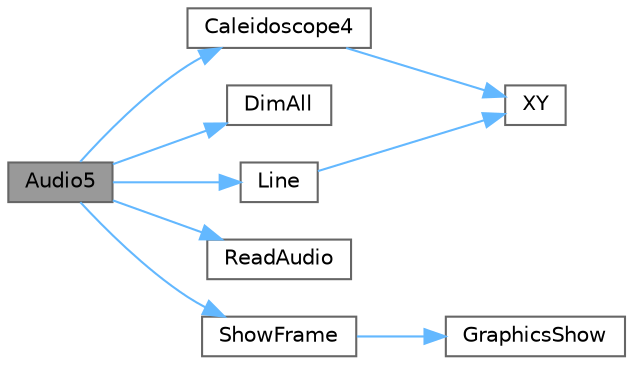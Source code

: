 digraph "Audio5"
{
 // INTERACTIVE_SVG=YES
 // LATEX_PDF_SIZE
  bgcolor="transparent";
  edge [fontname=Helvetica,fontsize=10,labelfontname=Helvetica,labelfontsize=10];
  node [fontname=Helvetica,fontsize=10,shape=box,height=0.2,width=0.4];
  rankdir="LR";
  Node1 [id="Node000001",label="Audio5",height=0.2,width=0.4,color="gray40", fillcolor="grey60", style="filled", fontcolor="black",tooltip=" "];
  Node1 -> Node2 [id="edge1_Node000001_Node000002",color="steelblue1",style="solid",tooltip=" "];
  Node2 [id="Node000002",label="Caleidoscope4",height=0.2,width=0.4,color="grey40", fillcolor="white", style="filled",URL="$d6/d43/funky_8cpp_a8ecbbfb464df573b306f6245f6f7f9e4.html#a8ecbbfb464df573b306f6245f6f7f9e4",tooltip=" "];
  Node2 -> Node3 [id="edge2_Node000002_Node000003",color="steelblue1",style="solid",tooltip=" "];
  Node3 [id="Node000003",label="XY",height=0.2,width=0.4,color="grey40", fillcolor="white", style="filled",URL="$d6/d43/funky_8cpp_a1588dd85b5eadaa062cf10ab251f486f.html#a1588dd85b5eadaa062cf10ab251f486f",tooltip=" "];
  Node1 -> Node4 [id="edge3_Node000001_Node000004",color="steelblue1",style="solid",tooltip=" "];
  Node4 [id="Node000004",label="DimAll",height=0.2,width=0.4,color="grey40", fillcolor="white", style="filled",URL="$d6/d43/funky_8cpp_a9e8693c3e60974108ad9a80f3c741159.html#a9e8693c3e60974108ad9a80f3c741159",tooltip=" "];
  Node1 -> Node5 [id="edge4_Node000001_Node000005",color="steelblue1",style="solid",tooltip=" "];
  Node5 [id="Node000005",label="Line",height=0.2,width=0.4,color="grey40", fillcolor="white", style="filled",URL="$d6/d43/funky_8cpp_ae4115b5faae21c6d68c9083e2955a9e0.html#ae4115b5faae21c6d68c9083e2955a9e0",tooltip=" "];
  Node5 -> Node3 [id="edge5_Node000005_Node000003",color="steelblue1",style="solid",tooltip=" "];
  Node1 -> Node6 [id="edge6_Node000001_Node000006",color="steelblue1",style="solid",tooltip=" "];
  Node6 [id="Node000006",label="ReadAudio",height=0.2,width=0.4,color="grey40", fillcolor="white", style="filled",URL="$d6/d43/funky_8cpp_a732c5e52f87e01ec126bb5c957e002eb.html#a732c5e52f87e01ec126bb5c957e002eb",tooltip=" "];
  Node1 -> Node7 [id="edge7_Node000001_Node000007",color="steelblue1",style="solid",tooltip=" "];
  Node7 [id="Node000007",label="ShowFrame",height=0.2,width=0.4,color="grey40", fillcolor="white", style="filled",URL="$d6/d43/funky_8cpp_ad6d911a3ab6bc1ecf4eb45713d86895b.html#ad6d911a3ab6bc1ecf4eb45713d86895b",tooltip=" "];
  Node7 -> Node8 [id="edge8_Node000007_Node000008",color="steelblue1",style="solid",tooltip=" "];
  Node8 [id="Node000008",label="GraphicsShow",height=0.2,width=0.4,color="grey40", fillcolor="white", style="filled",URL="$de/da1/gfx_8cpp_ad896a9713e06cf986a48d1e652b5e445.html#ad896a9713e06cf986a48d1e652b5e445",tooltip=" "];
}
